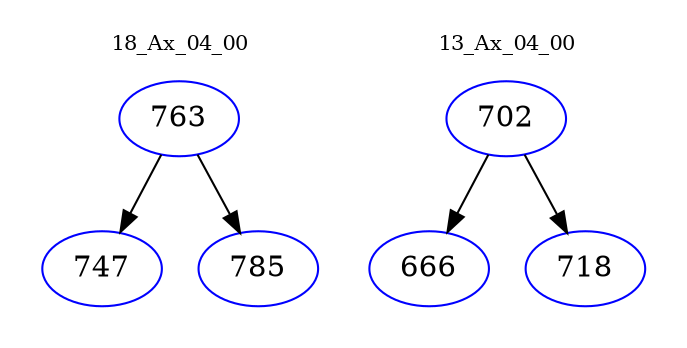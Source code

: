 digraph{
subgraph cluster_0 {
color = white
label = "18_Ax_04_00";
fontsize=10;
T0_763 [label="763", color="blue"]
T0_763 -> T0_747 [color="black"]
T0_747 [label="747", color="blue"]
T0_763 -> T0_785 [color="black"]
T0_785 [label="785", color="blue"]
}
subgraph cluster_1 {
color = white
label = "13_Ax_04_00";
fontsize=10;
T1_702 [label="702", color="blue"]
T1_702 -> T1_666 [color="black"]
T1_666 [label="666", color="blue"]
T1_702 -> T1_718 [color="black"]
T1_718 [label="718", color="blue"]
}
}
